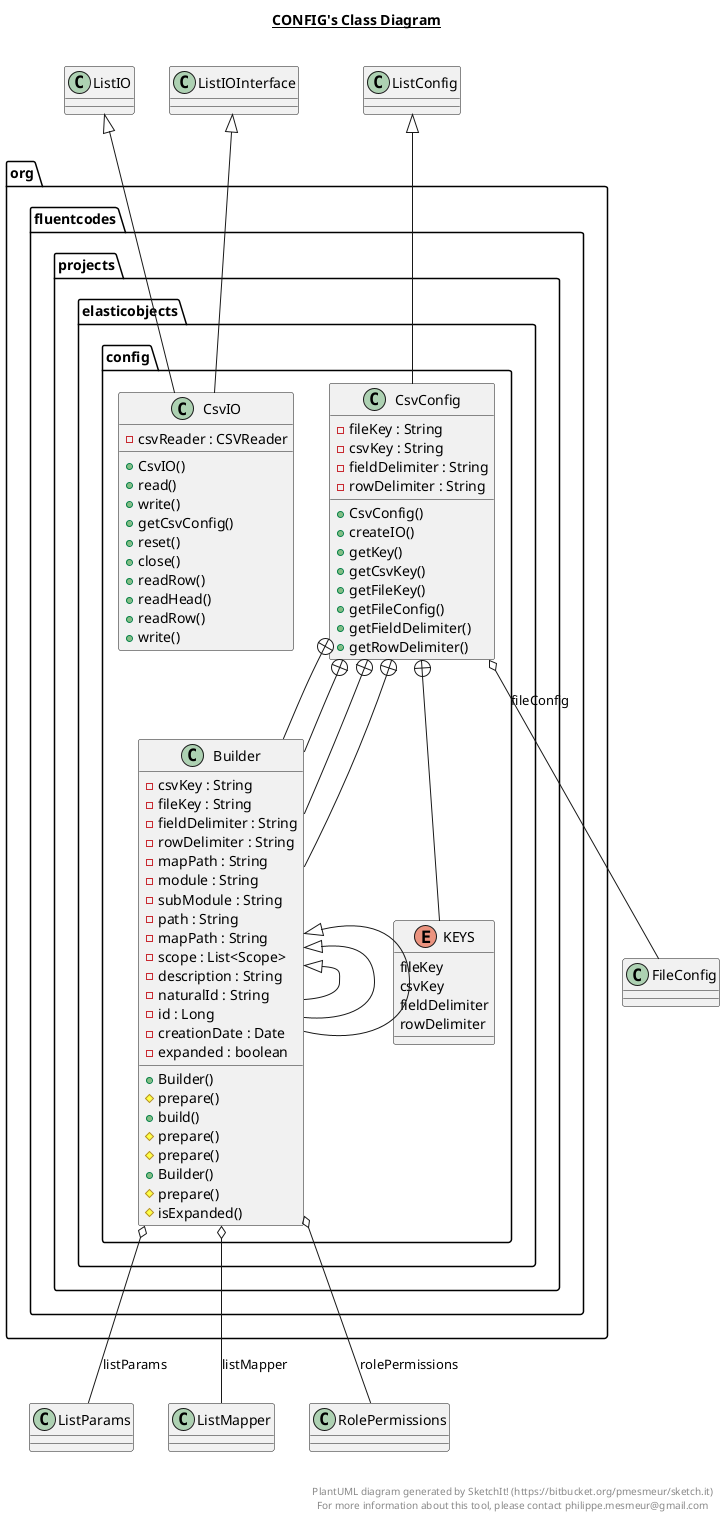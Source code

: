 @startuml

title __CONFIG's Class Diagram__\n

  package org.fluentcodes.projects.elasticobjects {
    package org.fluentcodes.projects.elasticobjects.config {
      class CsvConfig {
          - fileKey : String
          - csvKey : String
          - fieldDelimiter : String
          - rowDelimiter : String
          + CsvConfig()
          + createIO()
          + getKey()
          + getCsvKey()
          + getFileKey()
          + getFileConfig()
          + getFieldDelimiter()
          + getRowDelimiter()
      }
    }
  }
  

  package org.fluentcodes.projects.elasticobjects {
    package org.fluentcodes.projects.elasticobjects.config {
      class Builder {
          - csvKey : String
          - fileKey : String
          - fieldDelimiter : String
          - rowDelimiter : String
          + Builder()
          # prepare()
          + build()
      }
    }
  }
  

  package org.fluentcodes.projects.elasticobjects {
    package org.fluentcodes.projects.elasticobjects.config {
      enum KEYS {
        fileKey
        csvKey
        fieldDelimiter
        rowDelimiter
      }
    }
  }
  

  package org.fluentcodes.projects.elasticobjects {
    package org.fluentcodes.projects.elasticobjects.config {
      class Builder {
          # prepare()
      }
    }
  }
  

  package org.fluentcodes.projects.elasticobjects {
    package org.fluentcodes.projects.elasticobjects.config {
      class Builder {
          - mapPath : String
          # prepare()
      }
    }
  }
  

  package org.fluentcodes.projects.elasticobjects {
    package org.fluentcodes.projects.elasticobjects.config {
      class Builder {
          - module : String
          - subModule : String
          - path : String
          - mapPath : String
          - scope : List<Scope>
          - description : String
          - naturalId : String
          - id : Long
          - creationDate : Date
          - expanded : boolean
          + Builder()
          # prepare()
          # isExpanded()
      }
    }
  }
  

  package org.fluentcodes.projects.elasticobjects {
    package org.fluentcodes.projects.elasticobjects.config {
      class CsvIO {
          - csvReader : CSVReader
          + CsvIO()
          + read()
          + write()
          + getCsvConfig()
          + reset()
          + close()
          + readRow()
          + readHead()
          + readRow()
          + write()
      }
    }
  }
  

  CsvConfig -up-|> ListConfig
  CsvConfig o-- FileConfig : fileConfig
  CsvConfig +-down- Builder
  CsvConfig +-down- KEYS
  CsvConfig +-down- Builder
  CsvConfig +-down- Builder
  CsvConfig +-down- Builder
  Builder -up-|> Builder
  Builder -up-|> Builder
  Builder o-- ListParams : listParams
  Builder o-- ListMapper : listMapper
  Builder -up-|> Builder
  Builder o-- RolePermissions : rolePermissions
  CsvIO -up-|> ListIOInterface
  CsvIO -up-|> ListIO


right footer


PlantUML diagram generated by SketchIt! (https://bitbucket.org/pmesmeur/sketch.it)
For more information about this tool, please contact philippe.mesmeur@gmail.com
endfooter

@enduml
